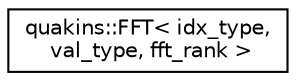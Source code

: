 digraph "Graphical Class Hierarchy"
{
 // LATEX_PDF_SIZE
  edge [fontname="Helvetica",fontsize="10",labelfontname="Helvetica",labelfontsize="10"];
  node [fontname="Helvetica",fontsize="10",shape=record];
  rankdir="LR";
  Node0 [label="quakins::FFT\< idx_type,\l val_type, fft_rank \>",height=0.2,width=0.4,color="black", fillcolor="white", style="filled",URL="$classquakins_1_1FFT.html",tooltip=" "];
}
